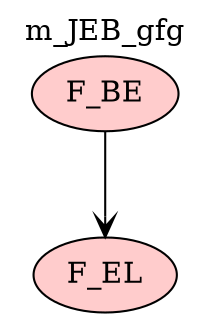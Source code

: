 digraph {graph[label=m_JEB_gfg,labelloc=tl,labelfontsize=12];
"F_BE"[shape=oval,fillcolor="#FFCCCC",style ="filled",label="F_BE"];
"F_EL"[shape=oval,fillcolor="#FFCCCC",style ="filled",label="F_EL"];

"F_BE"->"F_EL"[label=" ",dir=forward,arrowhead=vee];
}